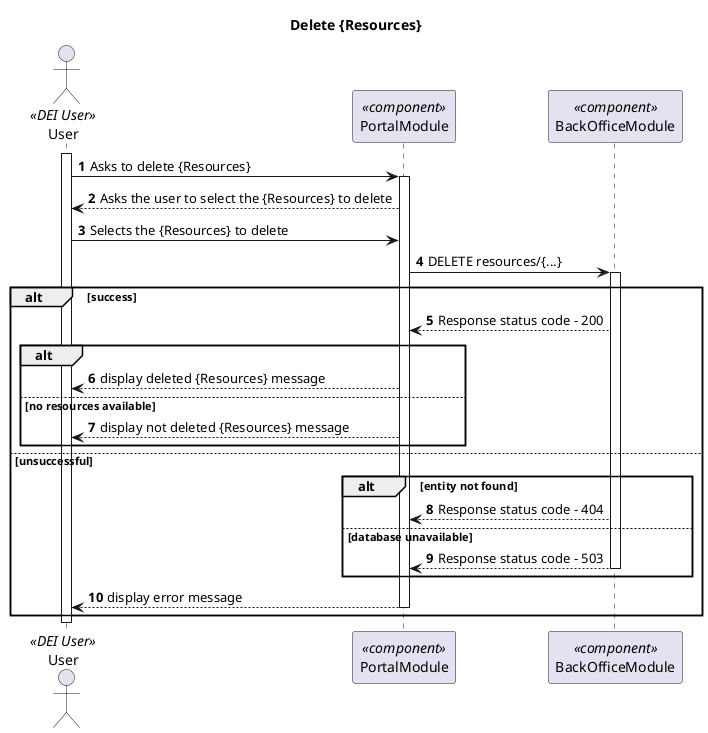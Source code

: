 @startuml Process View - Level 2

autonumber
skinparam packageStyle rect

title Delete {Resources}

actor "User" as U <<DEI User>>
participant "PortalModule" as RPM <<component>>
participant "BackOfficeModule" as DAM <<component>>

activate U

U -> RPM:  Asks to delete {Resources}

activate RPM

U <-- RPM: Asks the user to select the {Resources} to delete

U -> RPM:  Selects the {Resources} to delete

RPM -> DAM: DELETE resources/{...}

activate DAM
alt success
RPM <-- DAM: Response status code - 200

alt
U <-- RPM: display deleted {Resources} message
else no resources available
U <-- RPM: display not deleted {Resources} message
end

else unsuccessful

alt entity not found
 RPM <-- DAM: Response status code - 404
else database unavailable
 RPM <-- DAM: Response status code - 503
deactivate DAM
end
 U<-- RPM: display error message


deactivate RPM
end
deactivate U

@enduml